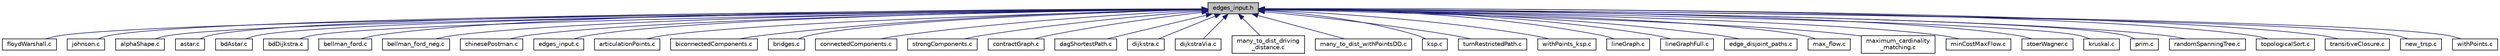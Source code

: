 digraph "edges_input.h"
{
  edge [fontname="Helvetica",fontsize="10",labelfontname="Helvetica",labelfontsize="10"];
  node [fontname="Helvetica",fontsize="10",shape=record];
  Node9 [label="edges_input.h",height=0.2,width=0.4,color="black", fillcolor="grey75", style="filled", fontcolor="black"];
  Node9 -> Node10 [dir="back",color="midnightblue",fontsize="10",style="solid",fontname="Helvetica"];
  Node10 [label="floydWarshall.c",height=0.2,width=0.4,color="black", fillcolor="white", style="filled",URL="$floydWarshall_8c.html"];
  Node9 -> Node11 [dir="back",color="midnightblue",fontsize="10",style="solid",fontname="Helvetica"];
  Node11 [label="johnson.c",height=0.2,width=0.4,color="black", fillcolor="white", style="filled",URL="$johnson_8c.html"];
  Node9 -> Node12 [dir="back",color="midnightblue",fontsize="10",style="solid",fontname="Helvetica"];
  Node12 [label="alphaShape.c",height=0.2,width=0.4,color="black", fillcolor="white", style="filled",URL="$alphaShape_8c.html"];
  Node9 -> Node13 [dir="back",color="midnightblue",fontsize="10",style="solid",fontname="Helvetica"];
  Node13 [label="astar.c",height=0.2,width=0.4,color="black", fillcolor="white", style="filled",URL="$astar_8c.html"];
  Node9 -> Node14 [dir="back",color="midnightblue",fontsize="10",style="solid",fontname="Helvetica"];
  Node14 [label="bdAstar.c",height=0.2,width=0.4,color="black", fillcolor="white", style="filled",URL="$bdAstar_8c.html"];
  Node9 -> Node15 [dir="back",color="midnightblue",fontsize="10",style="solid",fontname="Helvetica"];
  Node15 [label="bdDijkstra.c",height=0.2,width=0.4,color="black", fillcolor="white", style="filled",URL="$bdDijkstra_8c.html"];
  Node9 -> Node16 [dir="back",color="midnightblue",fontsize="10",style="solid",fontname="Helvetica"];
  Node16 [label="bellman_ford.c",height=0.2,width=0.4,color="black", fillcolor="white", style="filled",URL="$bellman__ford_8c.html"];
  Node9 -> Node17 [dir="back",color="midnightblue",fontsize="10",style="solid",fontname="Helvetica"];
  Node17 [label="bellman_ford_neg.c",height=0.2,width=0.4,color="black", fillcolor="white", style="filled",URL="$bellman__ford__neg_8c.html"];
  Node9 -> Node18 [dir="back",color="midnightblue",fontsize="10",style="solid",fontname="Helvetica"];
  Node18 [label="chinesePostman.c",height=0.2,width=0.4,color="black", fillcolor="white", style="filled",URL="$chinesePostman_8c.html"];
  Node9 -> Node19 [dir="back",color="midnightblue",fontsize="10",style="solid",fontname="Helvetica"];
  Node19 [label="edges_input.c",height=0.2,width=0.4,color="black", fillcolor="white", style="filled",URL="$edges__input_8c.html"];
  Node9 -> Node20 [dir="back",color="midnightblue",fontsize="10",style="solid",fontname="Helvetica"];
  Node20 [label="articulationPoints.c",height=0.2,width=0.4,color="black", fillcolor="white", style="filled",URL="$articulationPoints_8c.html"];
  Node9 -> Node21 [dir="back",color="midnightblue",fontsize="10",style="solid",fontname="Helvetica"];
  Node21 [label="biconnectedComponents.c",height=0.2,width=0.4,color="black", fillcolor="white", style="filled",URL="$biconnectedComponents_8c.html"];
  Node9 -> Node22 [dir="back",color="midnightblue",fontsize="10",style="solid",fontname="Helvetica"];
  Node22 [label="bridges.c",height=0.2,width=0.4,color="black", fillcolor="white", style="filled",URL="$bridges_8c.html"];
  Node9 -> Node23 [dir="back",color="midnightblue",fontsize="10",style="solid",fontname="Helvetica"];
  Node23 [label="connectedComponents.c",height=0.2,width=0.4,color="black", fillcolor="white", style="filled",URL="$connectedComponents_8c.html"];
  Node9 -> Node24 [dir="back",color="midnightblue",fontsize="10",style="solid",fontname="Helvetica"];
  Node24 [label="strongComponents.c",height=0.2,width=0.4,color="black", fillcolor="white", style="filled",URL="$strongComponents_8c.html"];
  Node9 -> Node25 [dir="back",color="midnightblue",fontsize="10",style="solid",fontname="Helvetica"];
  Node25 [label="contractGraph.c",height=0.2,width=0.4,color="black", fillcolor="white", style="filled",URL="$contractGraph_8c.html"];
  Node9 -> Node26 [dir="back",color="midnightblue",fontsize="10",style="solid",fontname="Helvetica"];
  Node26 [label="dagShortestPath.c",height=0.2,width=0.4,color="black", fillcolor="white", style="filled",URL="$dagShortestPath_8c.html"];
  Node9 -> Node27 [dir="back",color="midnightblue",fontsize="10",style="solid",fontname="Helvetica"];
  Node27 [label="dijkstra.c",height=0.2,width=0.4,color="black", fillcolor="white", style="filled",URL="$dijkstra_8c.html"];
  Node9 -> Node28 [dir="back",color="midnightblue",fontsize="10",style="solid",fontname="Helvetica"];
  Node28 [label="dijkstraVia.c",height=0.2,width=0.4,color="black", fillcolor="white", style="filled",URL="$dijkstraVia_8c.html"];
  Node9 -> Node29 [dir="back",color="midnightblue",fontsize="10",style="solid",fontname="Helvetica"];
  Node29 [label="many_to_dist_driving\l_distance.c",height=0.2,width=0.4,color="black", fillcolor="white", style="filled",URL="$many__to__dist__driving__distance_8c.html"];
  Node9 -> Node30 [dir="back",color="midnightblue",fontsize="10",style="solid",fontname="Helvetica"];
  Node30 [label="many_to_dist_withPointsDD.c",height=0.2,width=0.4,color="black", fillcolor="white", style="filled",URL="$many__to__dist__withPointsDD_8c.html"];
  Node9 -> Node31 [dir="back",color="midnightblue",fontsize="10",style="solid",fontname="Helvetica"];
  Node31 [label="ksp.c",height=0.2,width=0.4,color="black", fillcolor="white", style="filled",URL="$ksp_8c.html"];
  Node9 -> Node32 [dir="back",color="midnightblue",fontsize="10",style="solid",fontname="Helvetica"];
  Node32 [label="turnRestrictedPath.c",height=0.2,width=0.4,color="black", fillcolor="white", style="filled",URL="$turnRestrictedPath_8c.html"];
  Node9 -> Node33 [dir="back",color="midnightblue",fontsize="10",style="solid",fontname="Helvetica"];
  Node33 [label="withPoints_ksp.c",height=0.2,width=0.4,color="black", fillcolor="white", style="filled",URL="$withPoints__ksp_8c.html"];
  Node9 -> Node34 [dir="back",color="midnightblue",fontsize="10",style="solid",fontname="Helvetica"];
  Node34 [label="lineGraph.c",height=0.2,width=0.4,color="black", fillcolor="white", style="filled",URL="$lineGraph_8c.html",tooltip="Connecting code with postgres. "];
  Node9 -> Node35 [dir="back",color="midnightblue",fontsize="10",style="solid",fontname="Helvetica"];
  Node35 [label="lineGraphFull.c",height=0.2,width=0.4,color="black", fillcolor="white", style="filled",URL="$lineGraphFull_8c.html"];
  Node9 -> Node36 [dir="back",color="midnightblue",fontsize="10",style="solid",fontname="Helvetica"];
  Node36 [label="edge_disjoint_paths.c",height=0.2,width=0.4,color="black", fillcolor="white", style="filled",URL="$edge__disjoint__paths_8c.html"];
  Node9 -> Node37 [dir="back",color="midnightblue",fontsize="10",style="solid",fontname="Helvetica"];
  Node37 [label="max_flow.c",height=0.2,width=0.4,color="black", fillcolor="white", style="filled",URL="$max__flow_8c.html"];
  Node9 -> Node38 [dir="back",color="midnightblue",fontsize="10",style="solid",fontname="Helvetica"];
  Node38 [label="maximum_cardinality\l_matching.c",height=0.2,width=0.4,color="black", fillcolor="white", style="filled",URL="$maximum__cardinality__matching_8c.html"];
  Node9 -> Node39 [dir="back",color="midnightblue",fontsize="10",style="solid",fontname="Helvetica"];
  Node39 [label="minCostMaxFlow.c",height=0.2,width=0.4,color="black", fillcolor="white", style="filled",URL="$minCostMaxFlow_8c.html",tooltip="Connecting code with postgres. "];
  Node9 -> Node40 [dir="back",color="midnightblue",fontsize="10",style="solid",fontname="Helvetica"];
  Node40 [label="stoerWagner.c",height=0.2,width=0.4,color="black", fillcolor="white", style="filled",URL="$stoerWagner_8c.html"];
  Node9 -> Node41 [dir="back",color="midnightblue",fontsize="10",style="solid",fontname="Helvetica"];
  Node41 [label="kruskal.c",height=0.2,width=0.4,color="black", fillcolor="white", style="filled",URL="$kruskal_8c.html"];
  Node9 -> Node42 [dir="back",color="midnightblue",fontsize="10",style="solid",fontname="Helvetica"];
  Node42 [label="prim.c",height=0.2,width=0.4,color="black", fillcolor="white", style="filled",URL="$prim_8c.html"];
  Node9 -> Node43 [dir="back",color="midnightblue",fontsize="10",style="solid",fontname="Helvetica"];
  Node43 [label="randomSpanningTree.c",height=0.2,width=0.4,color="black", fillcolor="white", style="filled",URL="$randomSpanningTree_8c.html"];
  Node9 -> Node44 [dir="back",color="midnightblue",fontsize="10",style="solid",fontname="Helvetica"];
  Node44 [label="topologicalSort.c",height=0.2,width=0.4,color="black", fillcolor="white", style="filled",URL="$topologicalSort_8c.html"];
  Node9 -> Node45 [dir="back",color="midnightblue",fontsize="10",style="solid",fontname="Helvetica"];
  Node45 [label="transitiveClosure.c",height=0.2,width=0.4,color="black", fillcolor="white", style="filled",URL="$transitiveClosure_8c.html"];
  Node9 -> Node46 [dir="back",color="midnightblue",fontsize="10",style="solid",fontname="Helvetica"];
  Node46 [label="new_trsp.c",height=0.2,width=0.4,color="black", fillcolor="white", style="filled",URL="$new__trsp_8c.html"];
  Node9 -> Node47 [dir="back",color="midnightblue",fontsize="10",style="solid",fontname="Helvetica"];
  Node47 [label="withPoints.c",height=0.2,width=0.4,color="black", fillcolor="white", style="filled",URL="$withPoints_8c.html"];
}
